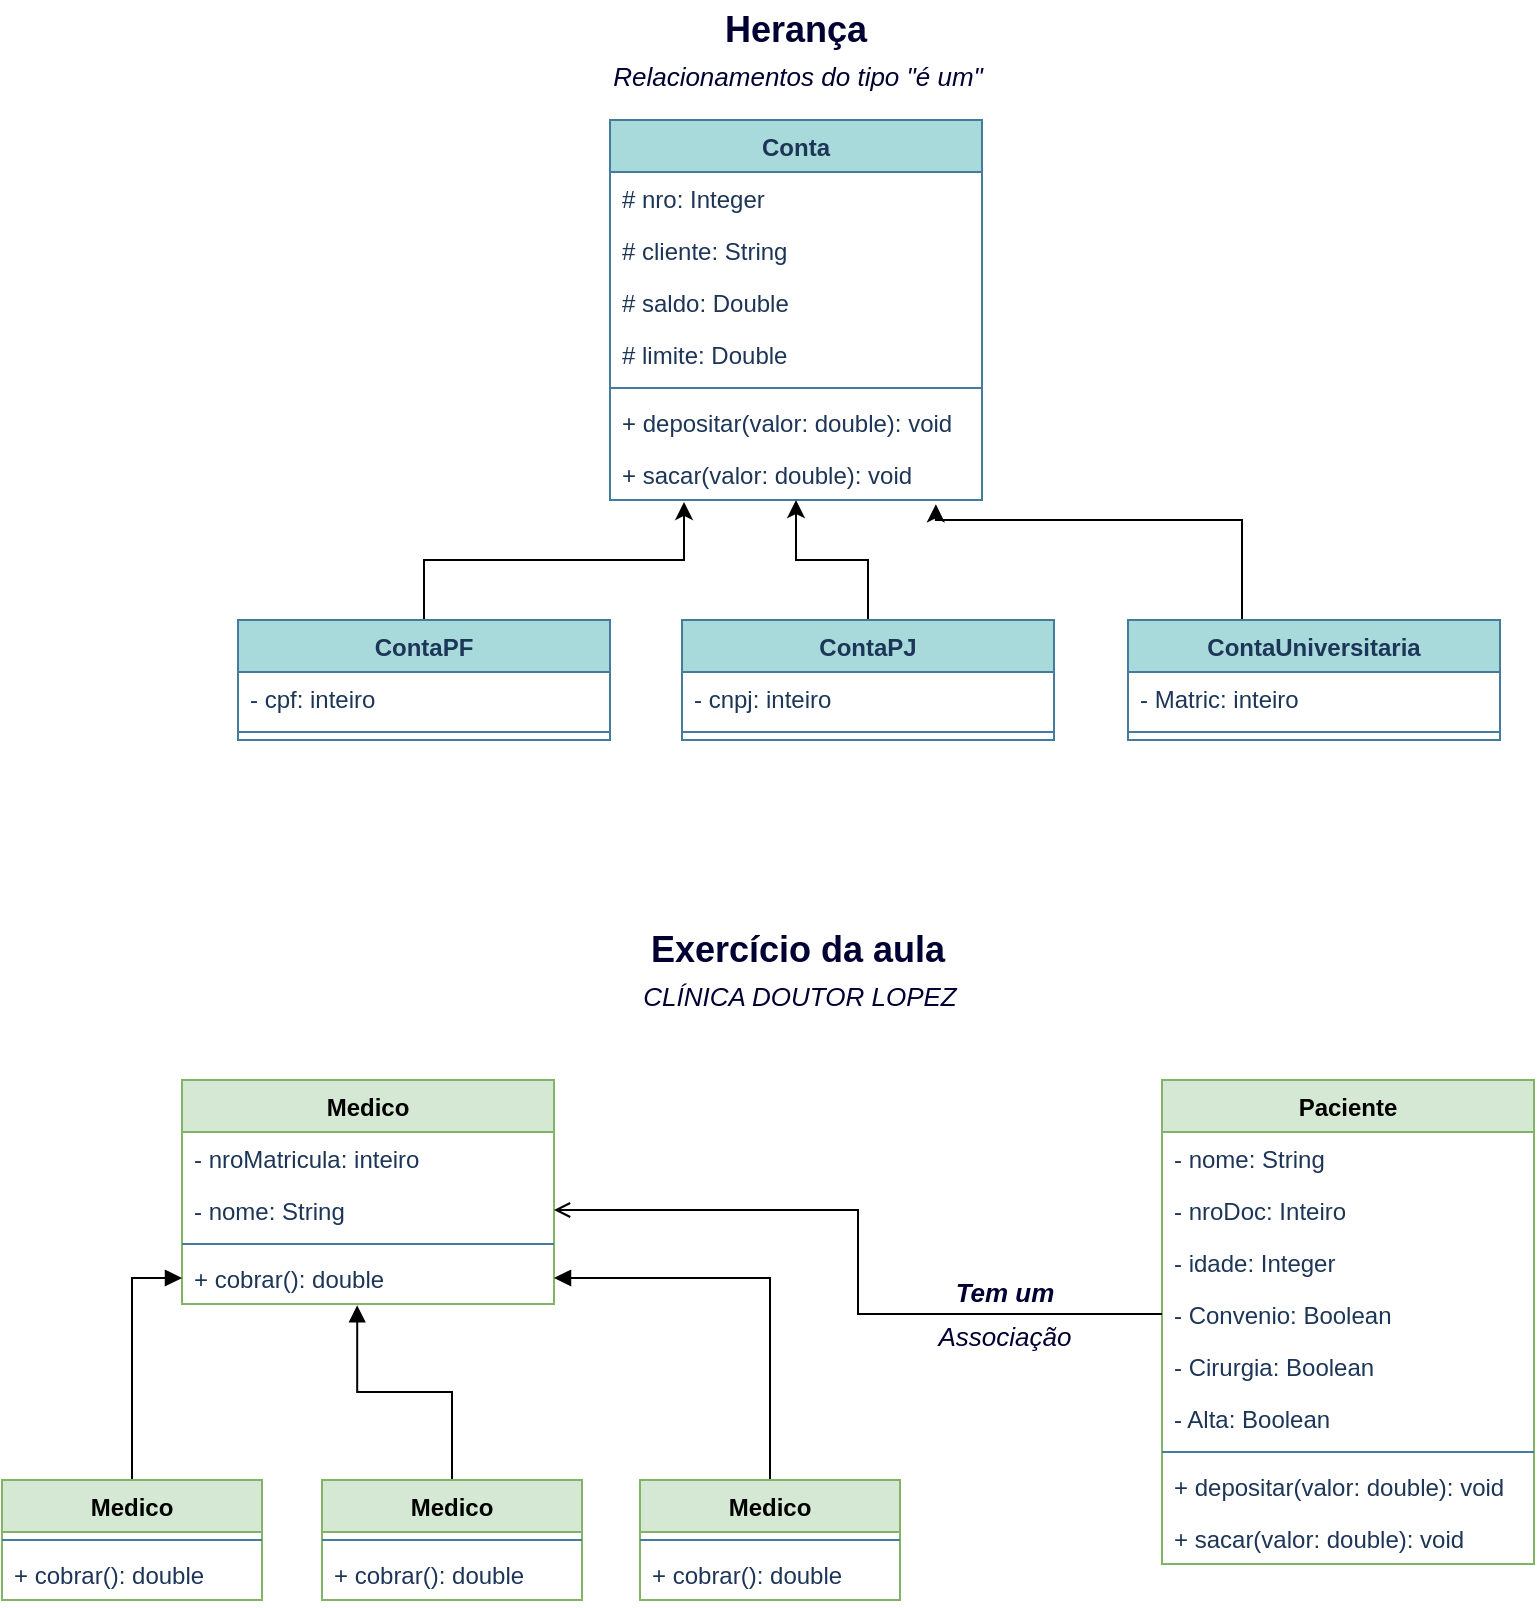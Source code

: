 <mxfile version="18.0.7" type="device"><diagram id="Sca4Zpg_cZeyITDT203b" name="Page-1"><mxGraphModel dx="764" dy="338" grid="1" gridSize="10" guides="1" tooltips="1" connect="1" arrows="1" fold="1" page="1" pageScale="1" pageWidth="827" pageHeight="1169" math="0" shadow="0"><root><mxCell id="0"/><mxCell id="1" parent="0"/><mxCell id="4WTR709j3qG-O6jVgI_F-1" value="Conta" style="swimlane;fontStyle=1;align=center;verticalAlign=top;childLayout=stackLayout;horizontal=1;startSize=26;horizontalStack=0;resizeParent=1;resizeParentMax=0;resizeLast=0;collapsible=1;marginBottom=0;fillColor=#A8DADC;strokeColor=#457B9D;fontColor=#1D3557;" parent="1" vertex="1"><mxGeometry x="334" y="560" width="186" height="190" as="geometry"/></mxCell><mxCell id="4WTR709j3qG-O6jVgI_F-2" value="# nro: Integer" style="text;strokeColor=none;fillColor=none;align=left;verticalAlign=top;spacingLeft=4;spacingRight=4;overflow=hidden;rotatable=0;points=[[0,0.5],[1,0.5]];portConstraint=eastwest;fontColor=#1D3557;" parent="4WTR709j3qG-O6jVgI_F-1" vertex="1"><mxGeometry y="26" width="186" height="26" as="geometry"/></mxCell><mxCell id="4WTR709j3qG-O6jVgI_F-3" value="# cliente: String" style="text;strokeColor=none;fillColor=none;align=left;verticalAlign=top;spacingLeft=4;spacingRight=4;overflow=hidden;rotatable=0;points=[[0,0.5],[1,0.5]];portConstraint=eastwest;fontColor=#1D3557;" parent="4WTR709j3qG-O6jVgI_F-1" vertex="1"><mxGeometry y="52" width="186" height="26" as="geometry"/></mxCell><mxCell id="4WTR709j3qG-O6jVgI_F-4" value="# saldo: Double" style="text;strokeColor=none;fillColor=none;align=left;verticalAlign=top;spacingLeft=4;spacingRight=4;overflow=hidden;rotatable=0;points=[[0,0.5],[1,0.5]];portConstraint=eastwest;fontColor=#1D3557;" parent="4WTR709j3qG-O6jVgI_F-1" vertex="1"><mxGeometry y="78" width="186" height="26" as="geometry"/></mxCell><mxCell id="GM9e0YwThEtJwnz6_PW3-7" value="# limite: Double" style="text;strokeColor=none;fillColor=none;align=left;verticalAlign=top;spacingLeft=4;spacingRight=4;overflow=hidden;rotatable=0;points=[[0,0.5],[1,0.5]];portConstraint=eastwest;fontColor=#1D3557;" vertex="1" parent="4WTR709j3qG-O6jVgI_F-1"><mxGeometry y="104" width="186" height="26" as="geometry"/></mxCell><mxCell id="4WTR709j3qG-O6jVgI_F-5" value="" style="line;strokeWidth=1;fillColor=none;align=left;verticalAlign=middle;spacingTop=-1;spacingLeft=3;spacingRight=3;rotatable=0;labelPosition=right;points=[];portConstraint=eastwest;labelBackgroundColor=#F1FAEE;strokeColor=#457B9D;fontColor=#1D3557;" parent="4WTR709j3qG-O6jVgI_F-1" vertex="1"><mxGeometry y="130" width="186" height="8" as="geometry"/></mxCell><mxCell id="4WTR709j3qG-O6jVgI_F-6" value="+ depositar(valor: double): void" style="text;strokeColor=none;fillColor=none;align=left;verticalAlign=top;spacingLeft=4;spacingRight=4;overflow=hidden;rotatable=0;points=[[0,0.5],[1,0.5]];portConstraint=eastwest;fontColor=#1D3557;" parent="4WTR709j3qG-O6jVgI_F-1" vertex="1"><mxGeometry y="138" width="186" height="26" as="geometry"/></mxCell><mxCell id="4WTR709j3qG-O6jVgI_F-7" value="+ sacar(valor: double): void" style="text;strokeColor=none;fillColor=none;align=left;verticalAlign=top;spacingLeft=4;spacingRight=4;overflow=hidden;rotatable=0;points=[[0,0.5],[1,0.5]];portConstraint=eastwest;fontColor=#1D3557;" parent="4WTR709j3qG-O6jVgI_F-1" vertex="1"><mxGeometry y="164" width="186" height="26" as="geometry"/></mxCell><mxCell id="4WTR709j3qG-O6jVgI_F-25" style="edgeStyle=orthogonalEdgeStyle;rounded=0;orthogonalLoop=1;jettySize=auto;html=1;exitX=0.5;exitY=0;exitDx=0;exitDy=0;entryX=0.199;entryY=1.038;entryDx=0;entryDy=0;entryPerimeter=0;endArrow=classic;endFill=1;" parent="1" source="4WTR709j3qG-O6jVgI_F-8" target="4WTR709j3qG-O6jVgI_F-7" edge="1"><mxGeometry relative="1" as="geometry"/></mxCell><mxCell id="4WTR709j3qG-O6jVgI_F-8" value="ContaPF" style="swimlane;fontStyle=1;align=center;verticalAlign=top;childLayout=stackLayout;horizontal=1;startSize=26;horizontalStack=0;resizeParent=1;resizeParentMax=0;resizeLast=0;collapsible=1;marginBottom=0;fillColor=#A8DADC;strokeColor=#457B9D;fontColor=#1D3557;" parent="1" vertex="1"><mxGeometry x="148" y="810" width="186" height="60" as="geometry"/></mxCell><mxCell id="4WTR709j3qG-O6jVgI_F-9" value="- cpf: inteiro" style="text;strokeColor=none;fillColor=none;align=left;verticalAlign=top;spacingLeft=4;spacingRight=4;overflow=hidden;rotatable=0;points=[[0,0.5],[1,0.5]];portConstraint=eastwest;fontColor=#1D3557;" parent="4WTR709j3qG-O6jVgI_F-8" vertex="1"><mxGeometry y="26" width="186" height="26" as="geometry"/></mxCell><mxCell id="4WTR709j3qG-O6jVgI_F-12" value="" style="line;strokeWidth=1;fillColor=none;align=left;verticalAlign=middle;spacingTop=-1;spacingLeft=3;spacingRight=3;rotatable=0;labelPosition=right;points=[];portConstraint=eastwest;labelBackgroundColor=#F1FAEE;strokeColor=#457B9D;fontColor=#1D3557;" parent="4WTR709j3qG-O6jVgI_F-8" vertex="1"><mxGeometry y="52" width="186" height="8" as="geometry"/></mxCell><mxCell id="GM9e0YwThEtJwnz6_PW3-4" style="edgeStyle=orthogonalEdgeStyle;rounded=0;orthogonalLoop=1;jettySize=auto;html=1;exitX=0.5;exitY=0;exitDx=0;exitDy=0;entryX=0.5;entryY=1;entryDx=0;entryDy=0;" edge="1" parent="1" source="4WTR709j3qG-O6jVgI_F-15" target="4WTR709j3qG-O6jVgI_F-1"><mxGeometry relative="1" as="geometry"/></mxCell><mxCell id="4WTR709j3qG-O6jVgI_F-15" value="ContaPJ" style="swimlane;fontStyle=1;align=center;verticalAlign=top;childLayout=stackLayout;horizontal=1;startSize=26;horizontalStack=0;resizeParent=1;resizeParentMax=0;resizeLast=0;collapsible=1;marginBottom=0;fillColor=#A8DADC;strokeColor=#457B9D;fontColor=#1D3557;" parent="1" vertex="1"><mxGeometry x="370" y="810" width="186" height="60" as="geometry"/></mxCell><mxCell id="4WTR709j3qG-O6jVgI_F-16" value="- cnpj: inteiro" style="text;strokeColor=none;fillColor=none;align=left;verticalAlign=top;spacingLeft=4;spacingRight=4;overflow=hidden;rotatable=0;points=[[0,0.5],[1,0.5]];portConstraint=eastwest;fontColor=#1D3557;" parent="4WTR709j3qG-O6jVgI_F-15" vertex="1"><mxGeometry y="26" width="186" height="26" as="geometry"/></mxCell><mxCell id="4WTR709j3qG-O6jVgI_F-17" value="" style="line;strokeWidth=1;fillColor=none;align=left;verticalAlign=middle;spacingTop=-1;spacingLeft=3;spacingRight=3;rotatable=0;labelPosition=right;points=[];portConstraint=eastwest;labelBackgroundColor=#F1FAEE;strokeColor=#457B9D;fontColor=#1D3557;" parent="4WTR709j3qG-O6jVgI_F-15" vertex="1"><mxGeometry y="52" width="186" height="8" as="geometry"/></mxCell><mxCell id="4WTR709j3qG-O6jVgI_F-23" value="&lt;font style=&quot;vertical-align: inherit;&quot;&gt;&lt;font style=&quot;vertical-align: inherit;&quot;&gt;Herança&lt;/font&gt;&lt;/font&gt;" style="text;html=1;strokeColor=none;fillColor=none;align=center;verticalAlign=middle;whiteSpace=wrap;rounded=0;sketch=0;fontSize=18;fontColor=#000033;fontStyle=1" parent="1" vertex="1"><mxGeometry x="137" y="500" width="580" height="30" as="geometry"/></mxCell><mxCell id="4WTR709j3qG-O6jVgI_F-24" value="&lt;font style=&quot;font-size: 13px;&quot;&gt;&lt;font style=&quot;vertical-align: inherit;&quot;&gt;&lt;font style=&quot;vertical-align: inherit;&quot;&gt;Relacionamentos do tipo &quot;é um&quot;&lt;/font&gt;&lt;/font&gt;&lt;/font&gt;" style="text;html=1;strokeColor=none;fillColor=none;align=center;verticalAlign=middle;whiteSpace=wrap;rounded=0;sketch=0;fontSize=18;fontColor=#000033;fontStyle=2" parent="1" vertex="1"><mxGeometry x="263" y="522" width="330" height="30" as="geometry"/></mxCell><mxCell id="4WTR709j3qG-O6jVgI_F-29" value="Medico" style="swimlane;fontStyle=1;align=center;verticalAlign=top;childLayout=stackLayout;horizontal=1;startSize=26;horizontalStack=0;resizeParent=1;resizeParentMax=0;resizeLast=0;collapsible=1;marginBottom=0;fillColor=#d5e8d4;strokeColor=#82b366;" parent="1" vertex="1"><mxGeometry x="120" y="1040" width="186" height="112" as="geometry"/></mxCell><mxCell id="4WTR709j3qG-O6jVgI_F-30" value="- nroMatricula: inteiro" style="text;strokeColor=none;fillColor=none;align=left;verticalAlign=top;spacingLeft=4;spacingRight=4;overflow=hidden;rotatable=0;points=[[0,0.5],[1,0.5]];portConstraint=eastwest;fontColor=#1D3557;" parent="4WTR709j3qG-O6jVgI_F-29" vertex="1"><mxGeometry y="26" width="186" height="26" as="geometry"/></mxCell><mxCell id="4WTR709j3qG-O6jVgI_F-31" value="- nome: String" style="text;strokeColor=none;fillColor=none;align=left;verticalAlign=top;spacingLeft=4;spacingRight=4;overflow=hidden;rotatable=0;points=[[0,0.5],[1,0.5]];portConstraint=eastwest;fontColor=#1D3557;" parent="4WTR709j3qG-O6jVgI_F-29" vertex="1"><mxGeometry y="52" width="186" height="26" as="geometry"/></mxCell><mxCell id="4WTR709j3qG-O6jVgI_F-33" value="" style="line;strokeWidth=1;fillColor=none;align=left;verticalAlign=middle;spacingTop=-1;spacingLeft=3;spacingRight=3;rotatable=0;labelPosition=right;points=[];portConstraint=eastwest;labelBackgroundColor=#F1FAEE;strokeColor=#457B9D;fontColor=#1D3557;" parent="4WTR709j3qG-O6jVgI_F-29" vertex="1"><mxGeometry y="78" width="186" height="8" as="geometry"/></mxCell><mxCell id="4WTR709j3qG-O6jVgI_F-35" value="+ cobrar(): double" style="text;strokeColor=none;fillColor=none;align=left;verticalAlign=top;spacingLeft=4;spacingRight=4;overflow=hidden;rotatable=0;points=[[0,0.5],[1,0.5]];portConstraint=eastwest;fontColor=#1D3557;" parent="4WTR709j3qG-O6jVgI_F-29" vertex="1"><mxGeometry y="86" width="186" height="26" as="geometry"/></mxCell><mxCell id="4WTR709j3qG-O6jVgI_F-36" value="&lt;font style=&quot;vertical-align: inherit;&quot;&gt;&lt;font style=&quot;vertical-align: inherit;&quot;&gt;&lt;font style=&quot;vertical-align: inherit;&quot;&gt;&lt;font style=&quot;vertical-align: inherit;&quot;&gt;&lt;font style=&quot;vertical-align: inherit;&quot;&gt;&lt;font style=&quot;vertical-align: inherit;&quot;&gt;Exercício da aula&lt;/font&gt;&lt;/font&gt;&lt;/font&gt;&lt;/font&gt;&lt;/font&gt;&lt;/font&gt;" style="text;html=1;strokeColor=none;fillColor=none;align=center;verticalAlign=middle;whiteSpace=wrap;rounded=0;sketch=0;fontSize=18;fontColor=#000033;fontStyle=1" parent="1" vertex="1"><mxGeometry x="138" y="960" width="580" height="30" as="geometry"/></mxCell><mxCell id="4WTR709j3qG-O6jVgI_F-37" value="&lt;font style=&quot;font-size: 13px;&quot;&gt;&lt;font style=&quot;vertical-align: inherit;&quot;&gt;&lt;font style=&quot;vertical-align: inherit;&quot;&gt;&lt;font style=&quot;vertical-align: inherit;&quot;&gt;&lt;font style=&quot;vertical-align: inherit;&quot;&gt;CLÍNICA DOUTOR LOPEZ&lt;/font&gt;&lt;/font&gt;&lt;/font&gt;&lt;/font&gt;&lt;/font&gt;" style="text;html=1;strokeColor=none;fillColor=none;align=center;verticalAlign=middle;whiteSpace=wrap;rounded=0;sketch=0;fontSize=18;fontColor=#000033;fontStyle=2" parent="1" vertex="1"><mxGeometry x="264" y="982" width="330" height="30" as="geometry"/></mxCell><mxCell id="4WTR709j3qG-O6jVgI_F-38" value="Paciente" style="swimlane;fontStyle=1;align=center;verticalAlign=top;childLayout=stackLayout;horizontal=1;startSize=26;horizontalStack=0;resizeParent=1;resizeParentMax=0;resizeLast=0;collapsible=1;marginBottom=0;fillColor=#d5e8d4;strokeColor=#82b366;" parent="1" vertex="1"><mxGeometry x="610" y="1040" width="186" height="242" as="geometry"/></mxCell><mxCell id="4WTR709j3qG-O6jVgI_F-40" value="- nome: String" style="text;strokeColor=none;fillColor=none;align=left;verticalAlign=top;spacingLeft=4;spacingRight=4;overflow=hidden;rotatable=0;points=[[0,0.5],[1,0.5]];portConstraint=eastwest;fontColor=#1D3557;" parent="4WTR709j3qG-O6jVgI_F-38" vertex="1"><mxGeometry y="26" width="186" height="26" as="geometry"/></mxCell><mxCell id="4WTR709j3qG-O6jVgI_F-50" value="- nroDoc: Inteiro" style="text;strokeColor=none;fillColor=none;align=left;verticalAlign=top;spacingLeft=4;spacingRight=4;overflow=hidden;rotatable=0;points=[[0,0.5],[1,0.5]];portConstraint=eastwest;fontColor=#1D3557;" parent="4WTR709j3qG-O6jVgI_F-38" vertex="1"><mxGeometry y="52" width="186" height="26" as="geometry"/></mxCell><mxCell id="4WTR709j3qG-O6jVgI_F-45" value="- idade: Integer" style="text;strokeColor=none;fillColor=none;align=left;verticalAlign=top;spacingLeft=4;spacingRight=4;overflow=hidden;rotatable=0;points=[[0,0.5],[1,0.5]];portConstraint=eastwest;fontColor=#1D3557;" parent="4WTR709j3qG-O6jVgI_F-38" vertex="1"><mxGeometry y="78" width="186" height="26" as="geometry"/></mxCell><mxCell id="4WTR709j3qG-O6jVgI_F-46" value="- Convenio: Boolean" style="text;strokeColor=none;fillColor=none;align=left;verticalAlign=top;spacingLeft=4;spacingRight=4;overflow=hidden;rotatable=0;points=[[0,0.5],[1,0.5]];portConstraint=eastwest;fontColor=#1D3557;" parent="4WTR709j3qG-O6jVgI_F-38" vertex="1"><mxGeometry y="104" width="186" height="26" as="geometry"/></mxCell><mxCell id="4WTR709j3qG-O6jVgI_F-47" value="- Cirurgia: Boolean" style="text;strokeColor=none;fillColor=none;align=left;verticalAlign=top;spacingLeft=4;spacingRight=4;overflow=hidden;rotatable=0;points=[[0,0.5],[1,0.5]];portConstraint=eastwest;fontColor=#1D3557;" parent="4WTR709j3qG-O6jVgI_F-38" vertex="1"><mxGeometry y="130" width="186" height="26" as="geometry"/></mxCell><mxCell id="4WTR709j3qG-O6jVgI_F-48" value="- Alta: Boolean" style="text;strokeColor=none;fillColor=none;align=left;verticalAlign=top;spacingLeft=4;spacingRight=4;overflow=hidden;rotatable=0;points=[[0,0.5],[1,0.5]];portConstraint=eastwest;fontColor=#1D3557;" parent="4WTR709j3qG-O6jVgI_F-38" vertex="1"><mxGeometry y="156" width="186" height="26" as="geometry"/></mxCell><mxCell id="4WTR709j3qG-O6jVgI_F-42" value="" style="line;strokeWidth=1;fillColor=none;align=left;verticalAlign=middle;spacingTop=-1;spacingLeft=3;spacingRight=3;rotatable=0;labelPosition=right;points=[];portConstraint=eastwest;labelBackgroundColor=#F1FAEE;strokeColor=#457B9D;fontColor=#1D3557;" parent="4WTR709j3qG-O6jVgI_F-38" vertex="1"><mxGeometry y="182" width="186" height="8" as="geometry"/></mxCell><mxCell id="4WTR709j3qG-O6jVgI_F-43" value="+ depositar(valor: double): void" style="text;strokeColor=none;fillColor=none;align=left;verticalAlign=top;spacingLeft=4;spacingRight=4;overflow=hidden;rotatable=0;points=[[0,0.5],[1,0.5]];portConstraint=eastwest;fontColor=#1D3557;" parent="4WTR709j3qG-O6jVgI_F-38" vertex="1"><mxGeometry y="190" width="186" height="26" as="geometry"/></mxCell><mxCell id="4WTR709j3qG-O6jVgI_F-44" value="+ sacar(valor: double): void" style="text;strokeColor=none;fillColor=none;align=left;verticalAlign=top;spacingLeft=4;spacingRight=4;overflow=hidden;rotatable=0;points=[[0,0.5],[1,0.5]];portConstraint=eastwest;fontColor=#1D3557;" parent="4WTR709j3qG-O6jVgI_F-38" vertex="1"><mxGeometry y="216" width="186" height="26" as="geometry"/></mxCell><mxCell id="4WTR709j3qG-O6jVgI_F-51" style="edgeStyle=orthogonalEdgeStyle;rounded=0;orthogonalLoop=1;jettySize=auto;html=1;exitX=0;exitY=0.5;exitDx=0;exitDy=0;endArrow=open;endFill=0;" parent="1" source="4WTR709j3qG-O6jVgI_F-46" target="4WTR709j3qG-O6jVgI_F-31" edge="1"><mxGeometry relative="1" as="geometry"><mxPoint x="310" y="1100" as="targetPoint"/></mxGeometry></mxCell><mxCell id="4WTR709j3qG-O6jVgI_F-52" value="&lt;font style=&quot;font-size: 13px;&quot;&gt;&lt;font style=&quot;vertical-align: inherit;&quot;&gt;&lt;font style=&quot;vertical-align: inherit;&quot;&gt;&lt;font style=&quot;vertical-align: inherit;&quot;&gt;&lt;font style=&quot;vertical-align: inherit;&quot;&gt;&lt;font style=&quot;vertical-align: inherit;&quot;&gt;&lt;font style=&quot;vertical-align: inherit;&quot;&gt;Associação&lt;/font&gt;&lt;/font&gt;&lt;/font&gt;&lt;/font&gt;&lt;/font&gt;&lt;/font&gt;&lt;/font&gt;" style="text;html=1;strokeColor=none;fillColor=none;align=center;verticalAlign=middle;whiteSpace=wrap;rounded=0;sketch=0;fontSize=18;fontColor=#000033;fontStyle=2" parent="1" vertex="1"><mxGeometry x="450" y="1152" width="163" height="30" as="geometry"/></mxCell><mxCell id="4WTR709j3qG-O6jVgI_F-53" value="&lt;font style=&quot;font-size: 13px;&quot;&gt;&lt;font style=&quot;vertical-align: inherit;&quot;&gt;&lt;font style=&quot;vertical-align: inherit;&quot;&gt;&lt;font style=&quot;vertical-align: inherit;&quot;&gt;&lt;font style=&quot;vertical-align: inherit;&quot;&gt;Tem um&lt;/font&gt;&lt;/font&gt;&lt;/font&gt;&lt;/font&gt;&lt;/font&gt;" style="text;html=1;strokeColor=none;fillColor=none;align=center;verticalAlign=middle;whiteSpace=wrap;rounded=0;sketch=0;fontSize=18;fontColor=#000033;fontStyle=3" parent="1" vertex="1"><mxGeometry x="450" y="1130" width="163" height="30" as="geometry"/></mxCell><mxCell id="4WTR709j3qG-O6jVgI_F-74" style="edgeStyle=orthogonalEdgeStyle;rounded=0;orthogonalLoop=1;jettySize=auto;html=1;entryX=0;entryY=0.5;entryDx=0;entryDy=0;endArrow=block;endFill=1;" parent="1" source="4WTR709j3qG-O6jVgI_F-54" target="4WTR709j3qG-O6jVgI_F-35" edge="1"><mxGeometry relative="1" as="geometry"/></mxCell><mxCell id="4WTR709j3qG-O6jVgI_F-54" value="Medico" style="swimlane;fontStyle=1;align=center;verticalAlign=top;childLayout=stackLayout;horizontal=1;startSize=26;horizontalStack=0;resizeParent=1;resizeParentMax=0;resizeLast=0;collapsible=1;marginBottom=0;fillColor=#d5e8d4;strokeColor=#82b366;" parent="1" vertex="1"><mxGeometry x="30" y="1240" width="130" height="60" as="geometry"/></mxCell><mxCell id="4WTR709j3qG-O6jVgI_F-57" value="" style="line;strokeWidth=1;fillColor=none;align=left;verticalAlign=middle;spacingTop=-1;spacingLeft=3;spacingRight=3;rotatable=0;labelPosition=right;points=[];portConstraint=eastwest;labelBackgroundColor=#F1FAEE;strokeColor=#457B9D;fontColor=#1D3557;" parent="4WTR709j3qG-O6jVgI_F-54" vertex="1"><mxGeometry y="26" width="130" height="8" as="geometry"/></mxCell><mxCell id="4WTR709j3qG-O6jVgI_F-58" value="+ cobrar(): double" style="text;strokeColor=none;fillColor=none;align=left;verticalAlign=top;spacingLeft=4;spacingRight=4;overflow=hidden;rotatable=0;points=[[0,0.5],[1,0.5]];portConstraint=eastwest;fontColor=#1D3557;" parent="4WTR709j3qG-O6jVgI_F-54" vertex="1"><mxGeometry y="34" width="130" height="26" as="geometry"/></mxCell><mxCell id="4WTR709j3qG-O6jVgI_F-75" style="edgeStyle=orthogonalEdgeStyle;rounded=0;orthogonalLoop=1;jettySize=auto;html=1;entryX=0.471;entryY=1.026;entryDx=0;entryDy=0;entryPerimeter=0;endArrow=block;endFill=1;" parent="1" source="4WTR709j3qG-O6jVgI_F-59" target="4WTR709j3qG-O6jVgI_F-35" edge="1"><mxGeometry relative="1" as="geometry"/></mxCell><mxCell id="4WTR709j3qG-O6jVgI_F-59" value="Medico" style="swimlane;fontStyle=1;align=center;verticalAlign=top;childLayout=stackLayout;horizontal=1;startSize=26;horizontalStack=0;resizeParent=1;resizeParentMax=0;resizeLast=0;collapsible=1;marginBottom=0;fillColor=#d5e8d4;strokeColor=#82b366;" parent="1" vertex="1"><mxGeometry x="190" y="1240" width="130" height="60" as="geometry"/></mxCell><mxCell id="4WTR709j3qG-O6jVgI_F-62" value="" style="line;strokeWidth=1;fillColor=none;align=left;verticalAlign=middle;spacingTop=-1;spacingLeft=3;spacingRight=3;rotatable=0;labelPosition=right;points=[];portConstraint=eastwest;labelBackgroundColor=#F1FAEE;strokeColor=#457B9D;fontColor=#1D3557;" parent="4WTR709j3qG-O6jVgI_F-59" vertex="1"><mxGeometry y="26" width="130" height="8" as="geometry"/></mxCell><mxCell id="4WTR709j3qG-O6jVgI_F-63" value="+ cobrar(): double" style="text;strokeColor=none;fillColor=none;align=left;verticalAlign=top;spacingLeft=4;spacingRight=4;overflow=hidden;rotatable=0;points=[[0,0.5],[1,0.5]];portConstraint=eastwest;fontColor=#1D3557;" parent="4WTR709j3qG-O6jVgI_F-59" vertex="1"><mxGeometry y="34" width="130" height="26" as="geometry"/></mxCell><mxCell id="4WTR709j3qG-O6jVgI_F-76" style="edgeStyle=orthogonalEdgeStyle;rounded=0;orthogonalLoop=1;jettySize=auto;html=1;entryX=1;entryY=0.5;entryDx=0;entryDy=0;endArrow=block;endFill=1;" parent="1" source="4WTR709j3qG-O6jVgI_F-64" target="4WTR709j3qG-O6jVgI_F-35" edge="1"><mxGeometry relative="1" as="geometry"/></mxCell><mxCell id="4WTR709j3qG-O6jVgI_F-64" value="Medico" style="swimlane;fontStyle=1;align=center;verticalAlign=top;childLayout=stackLayout;horizontal=1;startSize=26;horizontalStack=0;resizeParent=1;resizeParentMax=0;resizeLast=0;collapsible=1;marginBottom=0;fillColor=#d5e8d4;strokeColor=#82b366;" parent="1" vertex="1"><mxGeometry x="349" y="1240" width="130" height="60" as="geometry"/></mxCell><mxCell id="4WTR709j3qG-O6jVgI_F-67" value="" style="line;strokeWidth=1;fillColor=none;align=left;verticalAlign=middle;spacingTop=-1;spacingLeft=3;spacingRight=3;rotatable=0;labelPosition=right;points=[];portConstraint=eastwest;labelBackgroundColor=#F1FAEE;strokeColor=#457B9D;fontColor=#1D3557;" parent="4WTR709j3qG-O6jVgI_F-64" vertex="1"><mxGeometry y="26" width="130" height="8" as="geometry"/></mxCell><mxCell id="4WTR709j3qG-O6jVgI_F-68" value="+ cobrar(): double" style="text;strokeColor=none;fillColor=none;align=left;verticalAlign=top;spacingLeft=4;spacingRight=4;overflow=hidden;rotatable=0;points=[[0,0.5],[1,0.5]];portConstraint=eastwest;fontColor=#1D3557;" parent="4WTR709j3qG-O6jVgI_F-64" vertex="1"><mxGeometry y="34" width="130" height="26" as="geometry"/></mxCell><mxCell id="GM9e0YwThEtJwnz6_PW3-6" style="edgeStyle=orthogonalEdgeStyle;rounded=0;orthogonalLoop=1;jettySize=auto;html=1;entryX=0.876;entryY=1.082;entryDx=0;entryDy=0;entryPerimeter=0;" edge="1" parent="1" source="GM9e0YwThEtJwnz6_PW3-1" target="4WTR709j3qG-O6jVgI_F-7"><mxGeometry relative="1" as="geometry"><Array as="points"><mxPoint x="650" y="760"/><mxPoint x="497" y="760"/></Array></mxGeometry></mxCell><mxCell id="GM9e0YwThEtJwnz6_PW3-1" value="ContaUniversitaria" style="swimlane;fontStyle=1;align=center;verticalAlign=top;childLayout=stackLayout;horizontal=1;startSize=26;horizontalStack=0;resizeParent=1;resizeParentMax=0;resizeLast=0;collapsible=1;marginBottom=0;fillColor=#A8DADC;strokeColor=#457B9D;fontColor=#1D3557;" vertex="1" parent="1"><mxGeometry x="593" y="810" width="186" height="60" as="geometry"/></mxCell><mxCell id="GM9e0YwThEtJwnz6_PW3-2" value="- Matric: inteiro" style="text;strokeColor=none;fillColor=none;align=left;verticalAlign=top;spacingLeft=4;spacingRight=4;overflow=hidden;rotatable=0;points=[[0,0.5],[1,0.5]];portConstraint=eastwest;fontColor=#1D3557;" vertex="1" parent="GM9e0YwThEtJwnz6_PW3-1"><mxGeometry y="26" width="186" height="26" as="geometry"/></mxCell><mxCell id="GM9e0YwThEtJwnz6_PW3-3" value="" style="line;strokeWidth=1;fillColor=none;align=left;verticalAlign=middle;spacingTop=-1;spacingLeft=3;spacingRight=3;rotatable=0;labelPosition=right;points=[];portConstraint=eastwest;labelBackgroundColor=#F1FAEE;strokeColor=#457B9D;fontColor=#1D3557;" vertex="1" parent="GM9e0YwThEtJwnz6_PW3-1"><mxGeometry y="52" width="186" height="8" as="geometry"/></mxCell></root></mxGraphModel></diagram></mxfile>